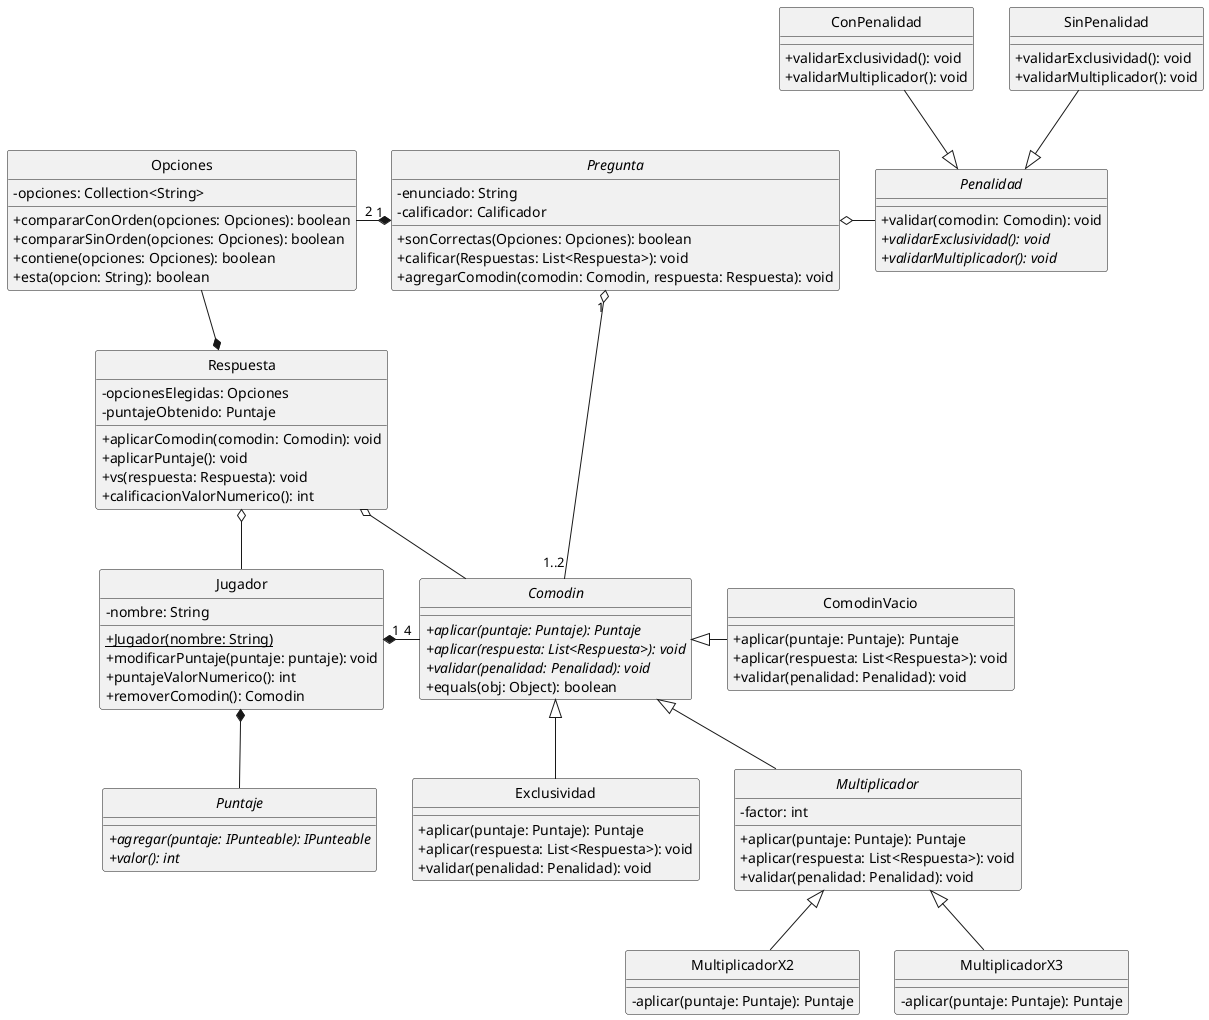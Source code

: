 @startuml
hide circle
skinparam classAttributeIconSize 0

'Clases
Class Opciones{
    -opciones: Collection<String>
    +compararConOrden(opciones: Opciones): boolean
    +compararSinOrden(opciones: Opciones): boolean
    +contiene(opciones: Opciones): boolean
    +esta(opcion: String): boolean
}

Abstract Class Pregunta{
    -enunciado: String
    -calificador: Calificador
    +sonCorrectas(Opciones: Opciones): boolean
    +calificar(Respuestas: List<Respuesta>): void
    +agregarComodin(comodin: Comodin, respuesta: Respuesta): void
}

Class Respuesta{
    -opcionesElegidas: Opciones
    -puntajeObtenido: Puntaje
    +aplicarComodin(comodin: Comodin): void
    +aplicarPuntaje(): void
    +vs(respuesta: Respuesta): void
    +calificacionValorNumerico(): int
}

Class Jugador{
    -nombre: String
    +{Static}Jugador(nombre: String)
    +modificarPuntaje(puntaje: puntaje): void
    +puntajeValorNumerico(): int
    +removerComodin(): Comodin
}

Interface Puntaje{
    +{abstract}agregar(puntaje: IPunteable): IPunteable
    +{abstract}valor(): int
}

Abstract Multiplicador{
    -factor: int
    +aplicar(puntaje: Puntaje): Puntaje
    +aplicar(respuesta: List<Respuesta>): void
    +validar(penalidad: Penalidad): void
}

Abstract Class Comodin{
    +{abstract}aplicar(puntaje: Puntaje): Puntaje
    +{abstract}aplicar(respuesta: List<Respuesta>): void
    +{abstract}validar(penalidad: Penalidad): void
    +equals(obj: Object): boolean
}

Class ComodinVacio{
    +aplicar(puntaje: Puntaje): Puntaje
    +aplicar(respuesta: List<Respuesta>): void
    +validar(penalidad: Penalidad): void
}

Class Exclusividad{
    +aplicar(puntaje: Puntaje): Puntaje
    +aplicar(respuesta: List<Respuesta>): void
    +validar(penalidad: Penalidad): void
}

Class MultiplicadorX2{
    -aplicar(puntaje: Puntaje): Puntaje
}

Class MultiplicadorX3{
    -aplicar(puntaje: Puntaje): Puntaje
}

Abstract Class Penalidad{
    +validar(comodin: Comodin): void
    +{abstract}validarExclusividad(): void
    +{abstract}validarMultiplicador(): void
}

Class ConPenalidad{
    +validarExclusividad(): void
    +validarMultiplicador(): void
}

Class SinPenalidad{
    +validarExclusividad(): void
    +validarMultiplicador(): void
}

'Relaciones
Respuesta o-- Jugador
Respuesta *-up- Opciones
Respuesta o-- Comodin

Pregunta "1" *-left- "2" Opciones
Pregunta "1" o-- "1..2" Comodin
Pregunta o-right- Penalidad

ConPenalidad --|> Penalidad
SinPenalidad --|> Penalidad

Jugador *-- Puntaje

Jugador "1" *-right- "4" Comodin
Multiplicador -up-|> Comodin
Exclusividad -up-|> Comodin
MultiplicadorX2 -up-|> Multiplicador
MultiplicadorX3 -up-|> Multiplicador
ComodinVacio -left-|> Comodin

@enduml